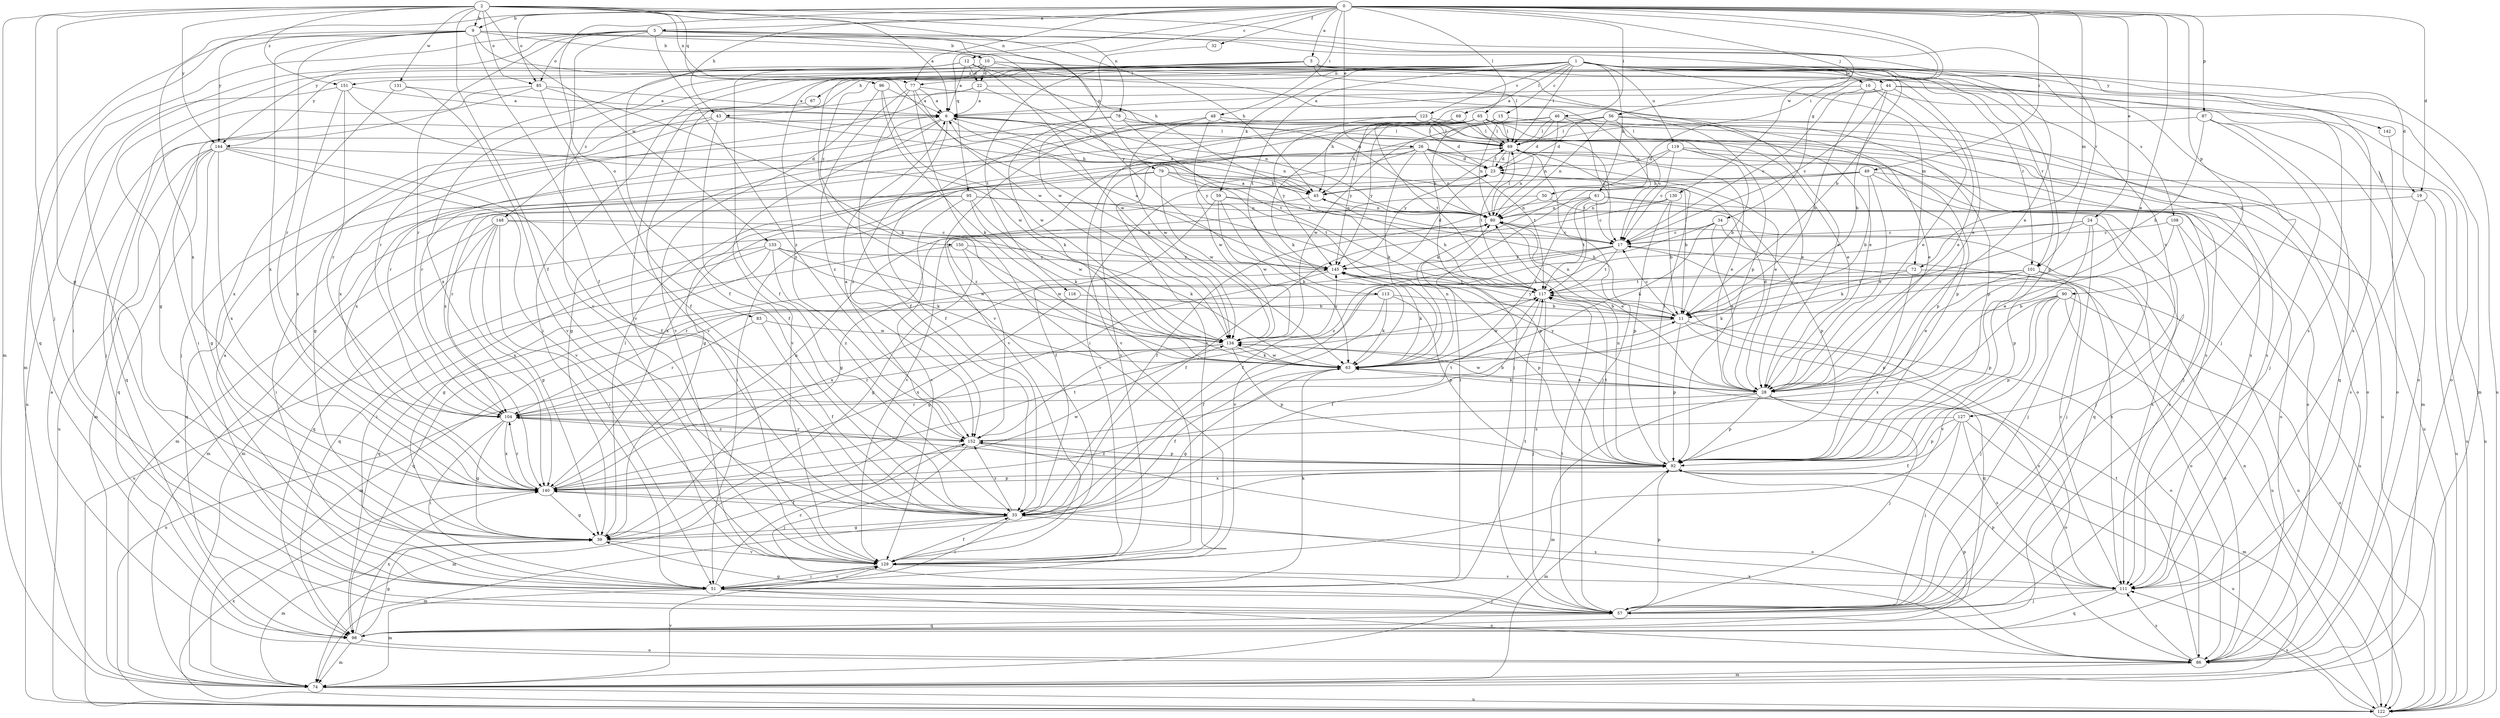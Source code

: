 strict digraph  {
0;
1;
2;
3;
5;
6;
9;
10;
11;
12;
15;
16;
17;
19;
22;
23;
24;
26;
28;
32;
33;
34;
39;
43;
44;
45;
46;
48;
49;
50;
51;
56;
57;
59;
61;
63;
65;
67;
68;
69;
72;
74;
77;
78;
79;
80;
83;
85;
86;
87;
90;
92;
95;
96;
98;
101;
104;
108;
111;
113;
116;
117;
119;
122;
123;
127;
129;
130;
131;
133;
134;
140;
142;
144;
145;
148;
150;
151;
152;
0 -> 3  [label=a];
0 -> 5  [label=a];
0 -> 9  [label=b];
0 -> 12  [label=c];
0 -> 19  [label=d];
0 -> 24  [label=e];
0 -> 26  [label=e];
0 -> 28  [label=e];
0 -> 32  [label=f];
0 -> 34  [label=g];
0 -> 43  [label=h];
0 -> 46  [label=i];
0 -> 48  [label=i];
0 -> 49  [label=i];
0 -> 50  [label=i];
0 -> 56  [label=j];
0 -> 65  [label=l];
0 -> 72  [label=m];
0 -> 77  [label=n];
0 -> 83  [label=o];
0 -> 85  [label=o];
0 -> 87  [label=p];
0 -> 90  [label=p];
0 -> 95  [label=q];
0 -> 140  [label=x];
1 -> 15  [label=c];
1 -> 16  [label=c];
1 -> 19  [label=d];
1 -> 43  [label=h];
1 -> 51  [label=i];
1 -> 59  [label=k];
1 -> 61  [label=k];
1 -> 67  [label=l];
1 -> 68  [label=l];
1 -> 69  [label=l];
1 -> 72  [label=m];
1 -> 77  [label=n];
1 -> 92  [label=p];
1 -> 101  [label=r];
1 -> 108  [label=s];
1 -> 111  [label=s];
1 -> 113  [label=t];
1 -> 119  [label=u];
1 -> 122  [label=u];
1 -> 123  [label=v];
1 -> 127  [label=v];
1 -> 129  [label=v];
1 -> 142  [label=y];
1 -> 148  [label=z];
1 -> 150  [label=z];
1 -> 151  [label=z];
2 -> 6  [label=a];
2 -> 9  [label=b];
2 -> 33  [label=f];
2 -> 39  [label=g];
2 -> 57  [label=j];
2 -> 74  [label=m];
2 -> 77  [label=n];
2 -> 78  [label=n];
2 -> 85  [label=o];
2 -> 96  [label=q];
2 -> 101  [label=r];
2 -> 130  [label=w];
2 -> 131  [label=w];
2 -> 133  [label=w];
2 -> 144  [label=y];
2 -> 151  [label=z];
3 -> 44  [label=h];
3 -> 57  [label=j];
3 -> 69  [label=l];
3 -> 101  [label=r];
3 -> 116  [label=t];
3 -> 129  [label=v];
3 -> 140  [label=x];
3 -> 144  [label=y];
5 -> 10  [label=b];
5 -> 28  [label=e];
5 -> 45  [label=h];
5 -> 51  [label=i];
5 -> 79  [label=n];
5 -> 85  [label=o];
5 -> 104  [label=r];
5 -> 129  [label=v];
5 -> 144  [label=y];
5 -> 152  [label=z];
6 -> 69  [label=l];
6 -> 80  [label=n];
6 -> 104  [label=r];
6 -> 117  [label=t];
6 -> 129  [label=v];
6 -> 152  [label=z];
9 -> 10  [label=b];
9 -> 11  [label=b];
9 -> 33  [label=f];
9 -> 45  [label=h];
9 -> 74  [label=m];
9 -> 98  [label=q];
9 -> 104  [label=r];
9 -> 134  [label=w];
9 -> 140  [label=x];
9 -> 144  [label=y];
9 -> 145  [label=y];
10 -> 17  [label=c];
10 -> 22  [label=d];
10 -> 28  [label=e];
10 -> 33  [label=f];
10 -> 92  [label=p];
10 -> 104  [label=r];
10 -> 152  [label=z];
11 -> 17  [label=c];
11 -> 80  [label=n];
11 -> 86  [label=o];
11 -> 92  [label=p];
11 -> 98  [label=q];
11 -> 134  [label=w];
11 -> 145  [label=y];
12 -> 6  [label=a];
12 -> 22  [label=d];
12 -> 33  [label=f];
12 -> 39  [label=g];
12 -> 51  [label=i];
12 -> 80  [label=n];
12 -> 111  [label=s];
12 -> 134  [label=w];
15 -> 57  [label=j];
15 -> 69  [label=l];
15 -> 80  [label=n];
15 -> 122  [label=u];
15 -> 140  [label=x];
16 -> 6  [label=a];
16 -> 11  [label=b];
16 -> 17  [label=c];
16 -> 28  [label=e];
16 -> 86  [label=o];
17 -> 6  [label=a];
17 -> 104  [label=r];
17 -> 111  [label=s];
17 -> 117  [label=t];
17 -> 129  [label=v];
17 -> 145  [label=y];
19 -> 80  [label=n];
19 -> 111  [label=s];
19 -> 122  [label=u];
22 -> 6  [label=a];
22 -> 28  [label=e];
22 -> 57  [label=j];
22 -> 80  [label=n];
22 -> 140  [label=x];
23 -> 45  [label=h];
23 -> 69  [label=l];
23 -> 122  [label=u];
23 -> 129  [label=v];
24 -> 17  [label=c];
24 -> 33  [label=f];
24 -> 57  [label=j];
24 -> 63  [label=k];
24 -> 92  [label=p];
24 -> 111  [label=s];
26 -> 23  [label=d];
26 -> 28  [label=e];
26 -> 39  [label=g];
26 -> 57  [label=j];
26 -> 63  [label=k];
26 -> 80  [label=n];
26 -> 117  [label=t];
26 -> 129  [label=v];
26 -> 134  [label=w];
28 -> 23  [label=d];
28 -> 57  [label=j];
28 -> 63  [label=k];
28 -> 74  [label=m];
28 -> 86  [label=o];
28 -> 92  [label=p];
28 -> 104  [label=r];
28 -> 134  [label=w];
28 -> 145  [label=y];
32 -> 134  [label=w];
33 -> 39  [label=g];
33 -> 51  [label=i];
33 -> 74  [label=m];
33 -> 111  [label=s];
33 -> 152  [label=z];
34 -> 17  [label=c];
34 -> 28  [label=e];
34 -> 57  [label=j];
34 -> 63  [label=k];
34 -> 152  [label=z];
39 -> 69  [label=l];
39 -> 74  [label=m];
39 -> 129  [label=v];
43 -> 33  [label=f];
43 -> 39  [label=g];
43 -> 45  [label=h];
43 -> 69  [label=l];
43 -> 98  [label=q];
44 -> 6  [label=a];
44 -> 11  [label=b];
44 -> 17  [label=c];
44 -> 28  [label=e];
44 -> 45  [label=h];
44 -> 74  [label=m];
44 -> 86  [label=o];
45 -> 6  [label=a];
45 -> 74  [label=m];
45 -> 80  [label=n];
46 -> 17  [label=c];
46 -> 23  [label=d];
46 -> 69  [label=l];
46 -> 80  [label=n];
46 -> 92  [label=p];
46 -> 134  [label=w];
46 -> 152  [label=z];
48 -> 33  [label=f];
48 -> 69  [label=l];
48 -> 111  [label=s];
48 -> 134  [label=w];
48 -> 145  [label=y];
49 -> 11  [label=b];
49 -> 28  [label=e];
49 -> 45  [label=h];
49 -> 51  [label=i];
49 -> 86  [label=o];
49 -> 122  [label=u];
49 -> 140  [label=x];
50 -> 39  [label=g];
50 -> 80  [label=n];
50 -> 98  [label=q];
51 -> 6  [label=a];
51 -> 57  [label=j];
51 -> 63  [label=k];
51 -> 74  [label=m];
51 -> 86  [label=o];
51 -> 117  [label=t];
51 -> 129  [label=v];
51 -> 152  [label=z];
56 -> 17  [label=c];
56 -> 23  [label=d];
56 -> 28  [label=e];
56 -> 69  [label=l];
56 -> 80  [label=n];
56 -> 111  [label=s];
56 -> 129  [label=v];
57 -> 39  [label=g];
57 -> 92  [label=p];
57 -> 98  [label=q];
57 -> 117  [label=t];
59 -> 11  [label=b];
59 -> 33  [label=f];
59 -> 63  [label=k];
59 -> 80  [label=n];
59 -> 134  [label=w];
61 -> 17  [label=c];
61 -> 33  [label=f];
61 -> 57  [label=j];
61 -> 63  [label=k];
61 -> 80  [label=n];
61 -> 92  [label=p];
61 -> 117  [label=t];
63 -> 28  [label=e];
63 -> 33  [label=f];
63 -> 39  [label=g];
63 -> 80  [label=n];
63 -> 134  [label=w];
65 -> 23  [label=d];
65 -> 45  [label=h];
65 -> 63  [label=k];
65 -> 69  [label=l];
65 -> 86  [label=o];
65 -> 92  [label=p];
65 -> 104  [label=r];
65 -> 111  [label=s];
65 -> 117  [label=t];
65 -> 129  [label=v];
65 -> 145  [label=y];
67 -> 129  [label=v];
68 -> 69  [label=l];
68 -> 117  [label=t];
68 -> 145  [label=y];
69 -> 23  [label=d];
69 -> 28  [label=e];
69 -> 57  [label=j];
69 -> 80  [label=n];
69 -> 117  [label=t];
69 -> 122  [label=u];
69 -> 145  [label=y];
72 -> 63  [label=k];
72 -> 92  [label=p];
72 -> 117  [label=t];
72 -> 122  [label=u];
74 -> 122  [label=u];
74 -> 129  [label=v];
77 -> 6  [label=a];
77 -> 28  [label=e];
77 -> 33  [label=f];
77 -> 51  [label=i];
77 -> 63  [label=k];
77 -> 152  [label=z];
78 -> 28  [label=e];
78 -> 63  [label=k];
78 -> 69  [label=l];
78 -> 117  [label=t];
78 -> 140  [label=x];
79 -> 11  [label=b];
79 -> 45  [label=h];
79 -> 51  [label=i];
79 -> 104  [label=r];
79 -> 117  [label=t];
79 -> 134  [label=w];
80 -> 17  [label=c];
80 -> 28  [label=e];
80 -> 33  [label=f];
80 -> 69  [label=l];
80 -> 74  [label=m];
83 -> 33  [label=f];
83 -> 104  [label=r];
83 -> 134  [label=w];
85 -> 6  [label=a];
85 -> 33  [label=f];
85 -> 51  [label=i];
85 -> 57  [label=j];
85 -> 63  [label=k];
86 -> 6  [label=a];
86 -> 74  [label=m];
86 -> 111  [label=s];
86 -> 117  [label=t];
86 -> 140  [label=x];
87 -> 11  [label=b];
87 -> 57  [label=j];
87 -> 69  [label=l];
87 -> 74  [label=m];
87 -> 98  [label=q];
90 -> 11  [label=b];
90 -> 57  [label=j];
90 -> 86  [label=o];
90 -> 92  [label=p];
90 -> 122  [label=u];
90 -> 129  [label=v];
90 -> 140  [label=x];
92 -> 69  [label=l];
92 -> 74  [label=m];
92 -> 80  [label=n];
92 -> 104  [label=r];
92 -> 117  [label=t];
92 -> 122  [label=u];
92 -> 140  [label=x];
92 -> 152  [label=z];
95 -> 51  [label=i];
95 -> 63  [label=k];
95 -> 80  [label=n];
95 -> 92  [label=p];
95 -> 98  [label=q];
95 -> 129  [label=v];
95 -> 134  [label=w];
96 -> 6  [label=a];
96 -> 63  [label=k];
96 -> 129  [label=v];
96 -> 134  [label=w];
98 -> 39  [label=g];
98 -> 74  [label=m];
98 -> 86  [label=o];
98 -> 92  [label=p];
98 -> 140  [label=x];
101 -> 28  [label=e];
101 -> 86  [label=o];
101 -> 92  [label=p];
101 -> 117  [label=t];
101 -> 122  [label=u];
101 -> 140  [label=x];
104 -> 11  [label=b];
104 -> 39  [label=g];
104 -> 51  [label=i];
104 -> 140  [label=x];
104 -> 152  [label=z];
108 -> 17  [label=c];
108 -> 28  [label=e];
108 -> 111  [label=s];
108 -> 122  [label=u];
111 -> 17  [label=c];
111 -> 57  [label=j];
111 -> 92  [label=p];
111 -> 98  [label=q];
113 -> 11  [label=b];
113 -> 33  [label=f];
113 -> 63  [label=k];
113 -> 92  [label=p];
113 -> 98  [label=q];
116 -> 11  [label=b];
116 -> 140  [label=x];
117 -> 11  [label=b];
117 -> 33  [label=f];
117 -> 45  [label=h];
117 -> 57  [label=j];
117 -> 74  [label=m];
119 -> 11  [label=b];
119 -> 17  [label=c];
119 -> 23  [label=d];
119 -> 63  [label=k];
119 -> 86  [label=o];
119 -> 92  [label=p];
122 -> 80  [label=n];
122 -> 111  [label=s];
122 -> 140  [label=x];
123 -> 28  [label=e];
123 -> 39  [label=g];
123 -> 69  [label=l];
123 -> 86  [label=o];
123 -> 129  [label=v];
123 -> 145  [label=y];
127 -> 33  [label=f];
127 -> 57  [label=j];
127 -> 74  [label=m];
127 -> 92  [label=p];
127 -> 111  [label=s];
127 -> 152  [label=z];
129 -> 33  [label=f];
129 -> 51  [label=i];
129 -> 111  [label=s];
130 -> 11  [label=b];
130 -> 80  [label=n];
130 -> 92  [label=p];
130 -> 129  [label=v];
131 -> 6  [label=a];
131 -> 129  [label=v];
131 -> 140  [label=x];
133 -> 39  [label=g];
133 -> 51  [label=i];
133 -> 63  [label=k];
133 -> 122  [label=u];
133 -> 134  [label=w];
133 -> 145  [label=y];
133 -> 152  [label=z];
134 -> 63  [label=k];
134 -> 92  [label=p];
134 -> 104  [label=r];
134 -> 111  [label=s];
134 -> 122  [label=u];
134 -> 145  [label=y];
140 -> 33  [label=f];
140 -> 39  [label=g];
140 -> 80  [label=n];
140 -> 92  [label=p];
140 -> 104  [label=r];
140 -> 117  [label=t];
140 -> 134  [label=w];
142 -> 86  [label=o];
144 -> 23  [label=d];
144 -> 33  [label=f];
144 -> 39  [label=g];
144 -> 74  [label=m];
144 -> 98  [label=q];
144 -> 122  [label=u];
144 -> 129  [label=v];
144 -> 140  [label=x];
145 -> 6  [label=a];
145 -> 23  [label=d];
145 -> 39  [label=g];
145 -> 63  [label=k];
145 -> 92  [label=p];
145 -> 98  [label=q];
145 -> 117  [label=t];
148 -> 17  [label=c];
148 -> 39  [label=g];
148 -> 51  [label=i];
148 -> 63  [label=k];
148 -> 74  [label=m];
148 -> 98  [label=q];
148 -> 140  [label=x];
150 -> 39  [label=g];
150 -> 98  [label=q];
150 -> 134  [label=w];
150 -> 145  [label=y];
151 -> 6  [label=a];
151 -> 104  [label=r];
151 -> 122  [label=u];
151 -> 134  [label=w];
151 -> 140  [label=x];
152 -> 6  [label=a];
152 -> 57  [label=j];
152 -> 74  [label=m];
152 -> 86  [label=o];
152 -> 92  [label=p];
152 -> 104  [label=r];
152 -> 117  [label=t];
}

